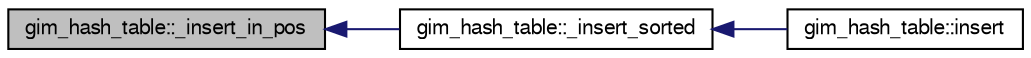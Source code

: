 digraph G
{
  bgcolor="transparent";
  edge [fontname="FreeSans",fontsize=10,labelfontname="FreeSans",labelfontsize=10];
  node [fontname="FreeSans",fontsize=10,shape=record];
  rankdir=LR;
  Node1 [label="gim_hash_table::_insert_in_pos",height=0.2,width=0.4,color="black", fillcolor="grey75", style="filled" fontcolor="black"];
  Node1 -> Node2 [dir=back,color="midnightblue",fontsize=10,style="solid"];
  Node2 [label="gim_hash_table::_insert_sorted",height=0.2,width=0.4,color="black",URL="$classgim__hash__table.html#66d18cb60b0628a9aa759304395f4825",tooltip="Insert an element in an ordered array."];
  Node2 -> Node3 [dir=back,color="midnightblue",fontsize=10,style="solid"];
  Node3 [label="gim_hash_table::insert",height=0.2,width=0.4,color="black",URL="$classgim__hash__table.html#ff0e9bdb5bd6aacf9272db6789c514f7",tooltip="Insert an element into the hash."];
}
